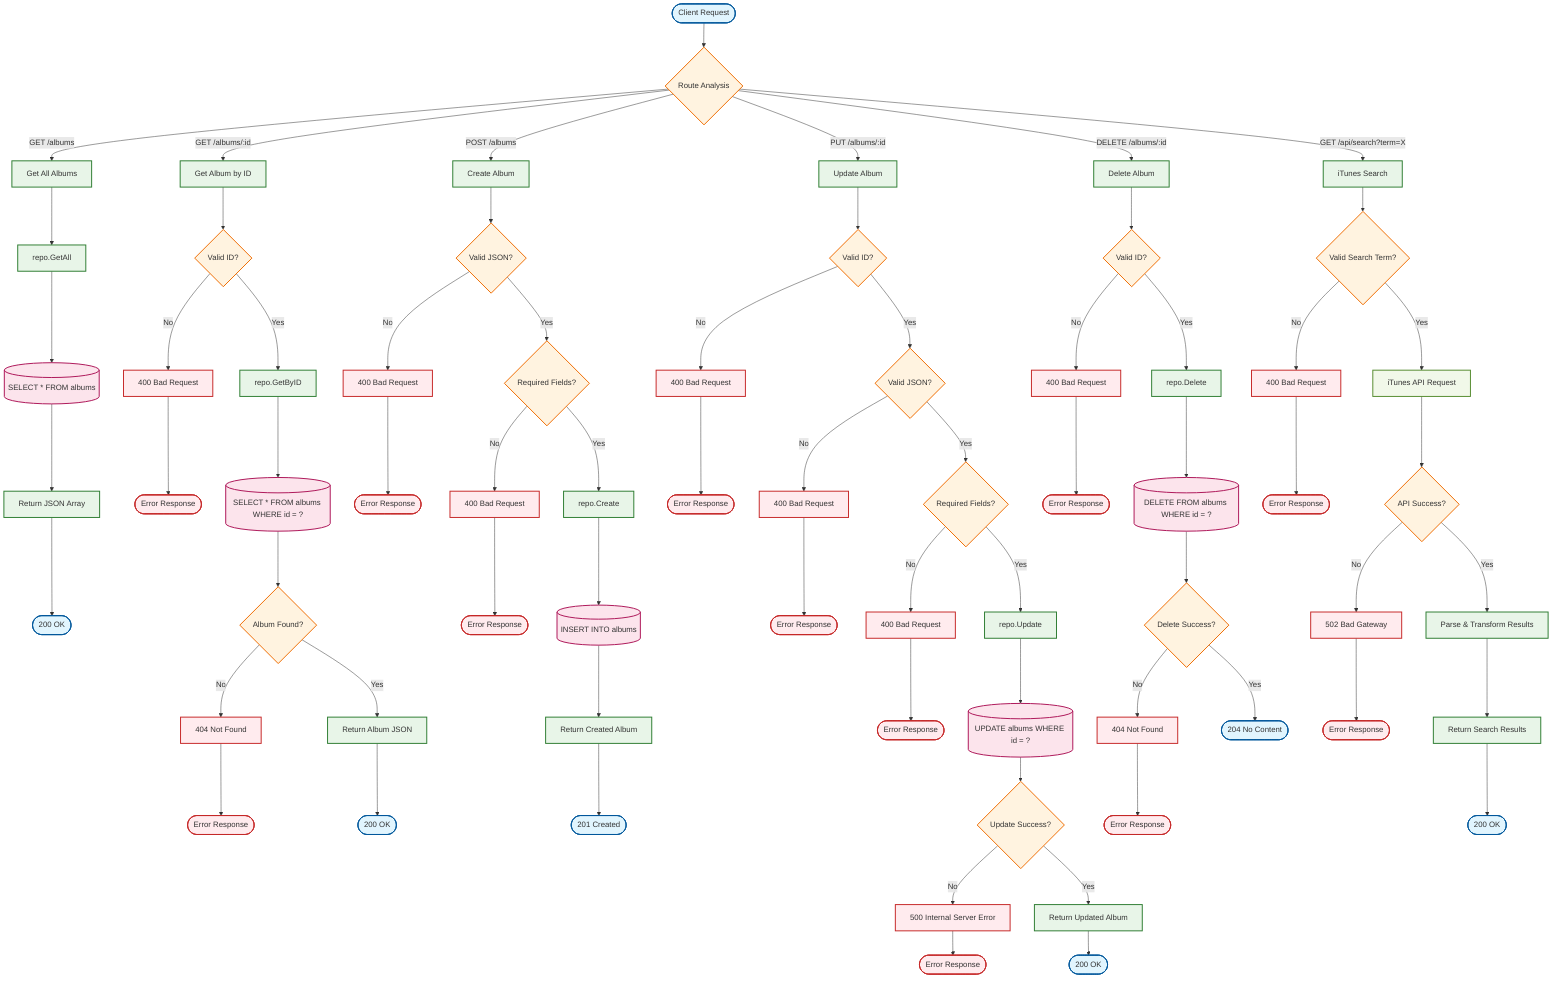 flowchart TD
    Start([Client Request]) --> Route{Route Analysis}
    
    %% CRUD Operations
    Route -->|GET /albums| GetAll[Get All Albums]
    Route -->|GET /albums/:id| GetByID[Get Album by ID]
    Route -->|POST /albums| Create[Create Album]
    Route -->|PUT /albums/:id| Update[Update Album]
    Route -->|DELETE /albums/:id| Delete[Delete Album]
    
    %% iTunes Search
    Route -->|GET /api/search?term=X| Search[iTunes Search]
    
    %% Get All Albums Flow
    GetAll --> RepoGetAll[repo.GetAll]
    RepoGetAll --> DBQuery1[(SELECT * FROM albums)]
    DBQuery1 --> ReturnJSON1[Return JSON Array]
    ReturnJSON1 --> End1([200 OK])
    
    %% Get By ID Flow
    GetByID --> ValidateID{Valid ID?}
    ValidateID -->|No| BadRequest1[400 Bad Request]
    ValidateID -->|Yes| RepoGetByID[repo.GetByID]
    RepoGetByID --> DBQuery2[(SELECT * FROM albums WHERE id = ?)]
    DBQuery2 --> Found{Album Found?}
    Found -->|No| NotFound[404 Not Found]
    Found -->|Yes| ReturnJSON2[Return Album JSON]
    ReturnJSON2 --> End2([200 OK])
    
    %% Create Album Flow
    Create --> ValidateJSON1{Valid JSON?}
    ValidateJSON1 -->|No| BadRequest2[400 Bad Request]
    ValidateJSON1 -->|Yes| ValidateFields1{Required Fields?}
    ValidateFields1 -->|No| BadRequest3[400 Bad Request]
    ValidateFields1 -->|Yes| RepoCreate[repo.Create]
    RepoCreate --> DBInsert[(INSERT INTO albums)]
    DBInsert --> ReturnCreated[Return Created Album]
    ReturnCreated --> End3([201 Created])
    
    %% Update Album Flow
    Update --> ValidateID2{Valid ID?}
    ValidateID2 -->|No| BadRequest4[400 Bad Request]
    ValidateID2 -->|Yes| ValidateJSON2{Valid JSON?}
    ValidateJSON2 -->|No| BadRequest5[400 Bad Request]
    ValidateJSON2 -->|Yes| ValidateFields2{Required Fields?}
    ValidateFields2 -->|No| BadRequest6[400 Bad Request]
    ValidateFields2 -->|Yes| RepoUpdate[repo.Update]
    RepoUpdate --> DBUpdate[(UPDATE albums WHERE id = ?)]
    DBUpdate --> UpdateSuccess{Update Success?}
    UpdateSuccess -->|No| ServerError1[500 Internal Server Error]
    UpdateSuccess -->|Yes| ReturnUpdated[Return Updated Album]
    ReturnUpdated --> End4([200 OK])
    
    %% Delete Album Flow
    Delete --> ValidateID3{Valid ID?}
    ValidateID3 -->|No| BadRequest7[400 Bad Request]
    ValidateID3 -->|Yes| RepoDelete[repo.Delete]
    RepoDelete --> DBDelete[(DELETE FROM albums WHERE id = ?)]
    DBDelete --> DeleteSuccess{Delete Success?}
    DeleteSuccess -->|No| NotFound2[404 Not Found]
    DeleteSuccess -->|Yes| End5([204 No Content])
    
    %% iTunes Search Flow
    Search --> ValidateTerm{Valid Search Term?}
    ValidateTerm -->|No| BadRequest8[400 Bad Request]
    ValidateTerm -->|Yes| iTunesAPI[iTunes API Request]
    iTunesAPI --> APISuccess{API Success?}
    APISuccess -->|No| BadGateway[502 Bad Gateway]
    APISuccess -->|Yes| ParseResults[Parse & Transform Results]
    ParseResults --> ReturnSearch[Return Search Results]
    ReturnSearch --> End6([200 OK])
    
    %% Error endpoints
    BadRequest1 --> EndError1([Error Response])
    BadRequest2 --> EndError2([Error Response])
    BadRequest3 --> EndError3([Error Response])
    BadRequest4 --> EndError4([Error Response])
    BadRequest5 --> EndError5([Error Response])
    BadRequest6 --> EndError6([Error Response])
    BadRequest7 --> EndError7([Error Response])
    BadRequest8 --> EndError8([Error Response])
    NotFound --> EndError9([Error Response])
    NotFound2 --> EndError10([Error Response])
    ServerError1 --> EndError11([Error Response])
    BadGateway --> EndError12([Error Response])

    %% Styling
    classDef startEnd fill:#e1f5fe,stroke:#01579b,stroke-width:2px
    classDef process fill:#e8f5e8,stroke:#2e7d32,stroke-width:2px
    classDef decision fill:#fff3e0,stroke:#ef6c00,stroke-width:2px
    classDef database fill:#fce4ec,stroke:#ad1457,stroke-width:2px
    classDef error fill:#ffebee,stroke:#c62828,stroke-width:2px
    classDef external fill:#f1f8e9,stroke:#558b2f,stroke-width:2px
    
    class Start,End1,End2,End3,End4,End5,End6 startEnd
    class GetAll,GetByID,Create,Update,Delete,Search,RepoGetAll,RepoGetByID,RepoCreate,RepoUpdate,RepoDelete,ParseResults,ReturnJSON1,ReturnJSON2,ReturnCreated,ReturnUpdated,ReturnSearch process
    class Route,ValidateID,ValidateID2,ValidateID3,ValidateJSON1,ValidateJSON2,ValidateFields1,ValidateFields2,ValidateTerm,Found,UpdateSuccess,DeleteSuccess,APISuccess decision
    class DBQuery1,DBQuery2,DBInsert,DBUpdate,DBDelete database
    class BadRequest1,BadRequest2,BadRequest3,BadRequest4,BadRequest5,BadRequest6,BadRequest7,BadRequest8,NotFound,NotFound2,ServerError1,BadGateway,EndError1,EndError2,EndError3,EndError4,EndError5,EndError6,EndError7,EndError8,EndError9,EndError10,EndError11,EndError12 error
    class iTunesAPI external
